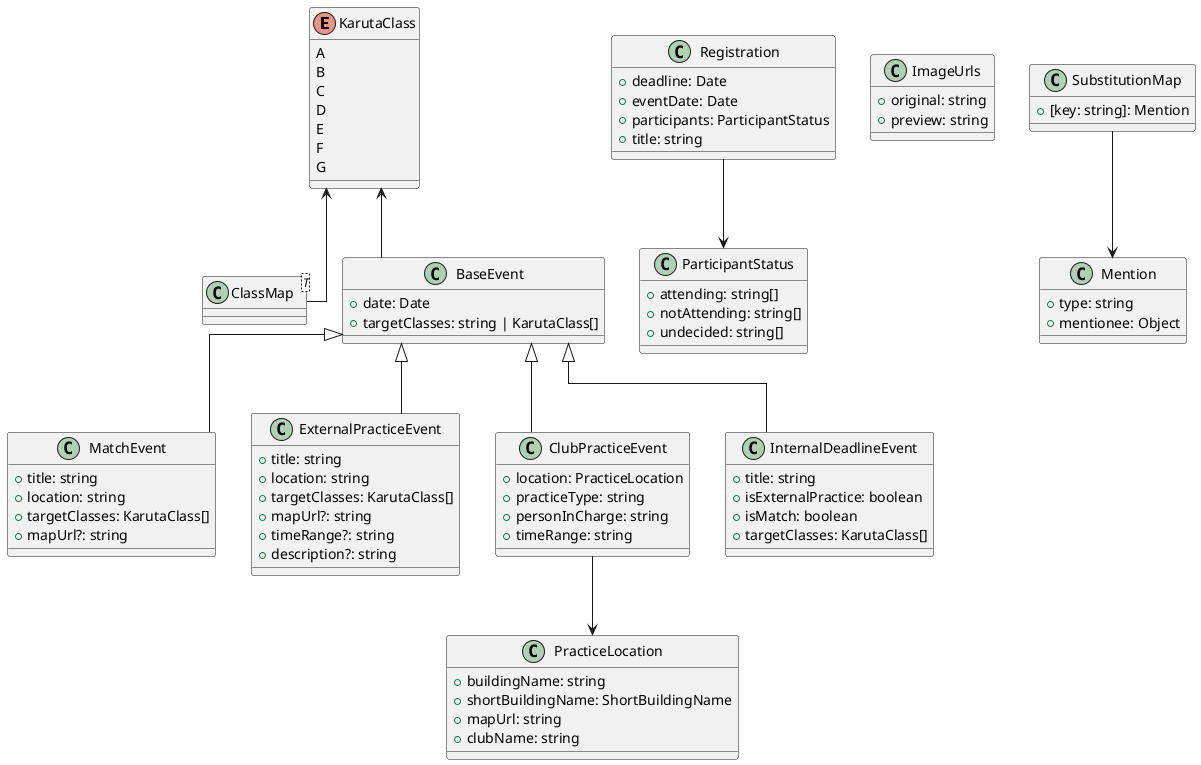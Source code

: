 @startuml Class Diagram of Types
skinparam linetype ortho

enum KarutaClass {
  A
  B
  C
  D
  E
  F
  G
}

class ClassMap<T> {
}

class BaseEvent {
  +date: Date
  +targetClasses: string | KarutaClass[]
}

class MatchEvent {
  +title: string
  +location: string
  +targetClasses: KarutaClass[]
  +mapUrl?: string
}

class ExternalPracticeEvent {
  +title: string
  +location: string
  +targetClasses: KarutaClass[]
  +mapUrl?: string
  +timeRange?: string
  +description?: string
}

class ClubPracticeEvent {
  +location: PracticeLocation
  +practiceType: string
  +personInCharge: string
  +timeRange: string
}

class InternalDeadlineEvent {
  +title: string
  +isExternalPractice: boolean
  +isMatch: boolean
  +targetClasses: KarutaClass[]
}

BaseEvent <|-- ClubPracticeEvent
BaseEvent <|-- MatchEvent
BaseEvent <|-- ExternalPracticeEvent
BaseEvent <|-- InternalDeadlineEvent

' PracticeLocation
class PracticeLocation {
  +buildingName: string
  +shortBuildingName: ShortBuildingName
  +mapUrl: string
  +clubName: string
}

class ParticipantStatus {
  +attending: string[]
  +notAttending: string[]
  +undecided: string[]
}

class Registration {
  +deadline: Date
  +eventDate: Date
  +participants: ParticipantStatus
  +title: string
}

class ImageUrls {
  +original: string
  +preview: string
}

class Mention {
  +type: string
  +mentionee: Object
}

class SubstitutionMap {
  +[key: string]: Mention
}

ClassMap -up-> KarutaClass
BaseEvent -up-> KarutaClass
Registration --> ParticipantStatus
ClubPracticeEvent --> PracticeLocation
SubstitutionMap --> Mention
@enduml